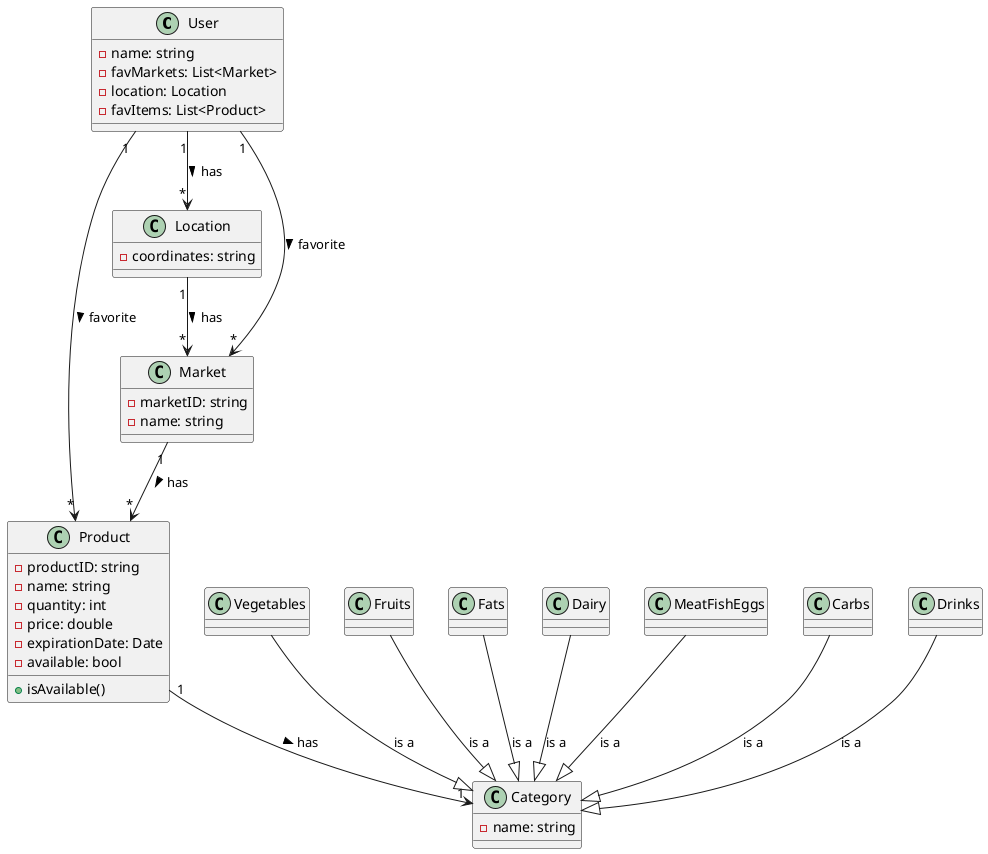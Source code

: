 @startuml

class User {
    -name: string
    -favMarkets: List<Market>
    -location: Location
    -favItems: List<Product>
}

class Product {
    -productID: string
    -name: string
    -quantity: int
    -price: double
    -expirationDate: Date
    -available: bool
    +isAvailable()
}

class Category {
    -name: string
}

class Vegetables {
}

class Fruits {
}

class Fats {
}

class Dairy { /' laticinios '/
}

class MeatFishEggs {
}

class Carbs {
}

class Drinks {
}

class Location {
    -coordinates: string
    /' -latitude: int
    -longitude: int '/
}

class Market {
    -marketID: string
    -name: string
}

User"1" --> "*" Product: favorite >
User "1" --> "*" Location: has >
User "1" --> "*" Market: favorite >
Location "1" --> "*" Market: has >
Market "1" --> "*" Product: has >
Product "1" --> "1" Category: has >
Vegetables --|> Category: is a
Fruits --|> Category: is a
Fats --|> Category: is a
Dairy --|> Category: is a
MeatFishEggs --|> Category: is a
Carbs --|> Category: is a
Drinks --|> Category: is a

' ...>
' ..|> : implements

@enduml